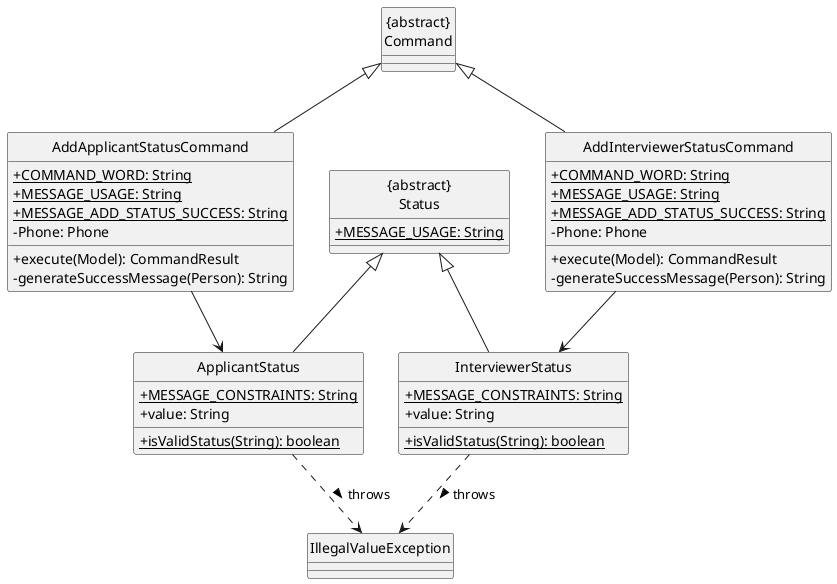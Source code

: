 @startuml
hide circle
skinparam classAttributeIconSize 0

Class "{abstract}\nCommand" as Command {
}
Class AddApplicantStatusCommand {
  +{static}COMMAND_WORD: String
  +{static}MESSAGE_USAGE: String
  +{static}MESSAGE_ADD_STATUS_SUCCESS: String
  -Phone: Phone
  +execute(Model): CommandResult
  -generateSuccessMessage(Person): String
}
Class AddInterviewerStatusCommand {
  +{static}COMMAND_WORD: String
  +{static}MESSAGE_USAGE: String
  +{static}MESSAGE_ADD_STATUS_SUCCESS: String
  -Phone: Phone
  +execute(Model): CommandResult
  -generateSuccessMessage(Person): String
}
Class "{abstract}\nStatus" as Status {
    +{static}MESSAGE_USAGE: String
}
Class ApplicantStatus {
    +{static}MESSAGE_CONSTRAINTS: String
    +value: String
    +{static}isValidStatus(String): boolean
}
Class InterviewerStatus {
    +{static}MESSAGE_CONSTRAINTS: String
    +value: String
    +{static}isValidStatus(String): boolean
}
Class IllegalValueException

AddApplicantStatusCommand -up-|> Command
AddApplicantStatusCommand -down-> ApplicantStatus
AddInterviewerStatusCommand -up-|> Command
AddInterviewerStatusCommand -down-> InterviewerStatus
ApplicantStatus -up-|> Status
InterviewerStatus -up-|> Status
ApplicantStatus ..> IllegalValueException: throws >
InterviewerStatus ..> IllegalValueException: throws >
@enduml
